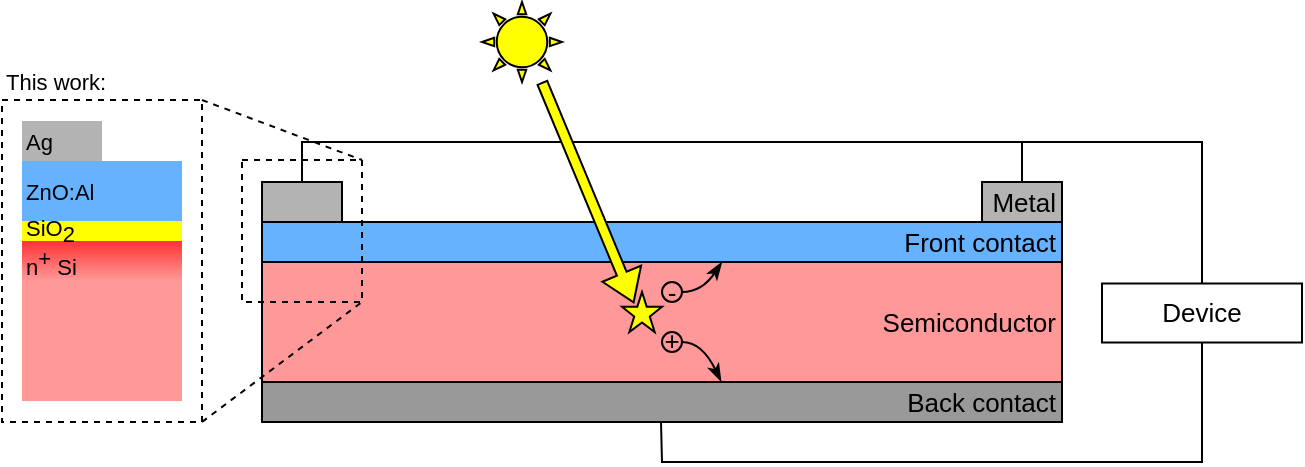 <mxfile version="20.0.4" type="device"><diagram id="KyjP0LTzByn8hGDMm__8" name="Page-1"><mxGraphModel dx="931" dy="547" grid="1" gridSize="10" guides="1" tooltips="1" connect="1" arrows="1" fold="1" page="1" pageScale="1" pageWidth="1169" pageHeight="827" math="0" shadow="0"><root><mxCell id="0"/><mxCell id="1" parent="0"/><mxCell id="QdEVLPJ4DusVG4n6pF_r-9" value="" style="rounded=0;whiteSpace=wrap;html=1;fillColor=#FF9999;" vertex="1" parent="1"><mxGeometry x="360" y="380" width="400" height="60" as="geometry"/></mxCell><mxCell id="QdEVLPJ4DusVG4n6pF_r-10" value="" style="rounded=0;whiteSpace=wrap;html=1;labelPosition=left;verticalLabelPosition=middle;align=right;verticalAlign=middle;fontSize=13;spacingRight=-82;spacingLeft=0;spacingTop=1;fillColor=#66B2FF;" vertex="1" parent="1"><mxGeometry x="360" y="360" width="400" height="20" as="geometry"/></mxCell><mxCell id="QdEVLPJ4DusVG4n6pF_r-11" value="" style="rounded=0;whiteSpace=wrap;html=1;fillColor=#999999;" vertex="1" parent="1"><mxGeometry x="360" y="440" width="400" height="20" as="geometry"/></mxCell><mxCell id="QdEVLPJ4DusVG4n6pF_r-12" value="" style="rounded=0;whiteSpace=wrap;html=1;fillColor=#B3B3B3;" vertex="1" parent="1"><mxGeometry x="720" y="340" width="40" height="20" as="geometry"/></mxCell><mxCell id="QdEVLPJ4DusVG4n6pF_r-13" value="" style="rounded=0;whiteSpace=wrap;html=1;fillColor=#B3B3B3;" vertex="1" parent="1"><mxGeometry x="360" y="340" width="40" height="20" as="geometry"/></mxCell><mxCell id="QdEVLPJ4DusVG4n6pF_r-14" value="" style="rounded=0;whiteSpace=wrap;html=1;verticalAlign=middle;horizontal=1;spacingTop=0;fontSize=13;" vertex="1" parent="1"><mxGeometry x="780" y="390.75" width="100" height="29.5" as="geometry"/></mxCell><mxCell id="QdEVLPJ4DusVG4n6pF_r-15" value="" style="endArrow=none;html=1;rounded=0;fontSize=20;exitX=0.5;exitY=0;exitDx=0;exitDy=0;entryX=0.5;entryY=0;entryDx=0;entryDy=0;" edge="1" parent="1" source="QdEVLPJ4DusVG4n6pF_r-13" target="QdEVLPJ4DusVG4n6pF_r-14"><mxGeometry width="50" height="50" relative="1" as="geometry"><mxPoint x="430" y="300" as="sourcePoint"/><mxPoint x="480" y="250" as="targetPoint"/><Array as="points"><mxPoint x="380" y="320"/><mxPoint x="830" y="320"/></Array></mxGeometry></mxCell><mxCell id="QdEVLPJ4DusVG4n6pF_r-17" value="" style="endArrow=none;html=1;rounded=0;fontSize=20;exitX=0.5;exitY=0;exitDx=0;exitDy=0;" edge="1" parent="1" source="QdEVLPJ4DusVG4n6pF_r-12"><mxGeometry width="50" height="50" relative="1" as="geometry"><mxPoint x="680" y="250" as="sourcePoint"/><mxPoint x="740" y="320" as="targetPoint"/></mxGeometry></mxCell><mxCell id="QdEVLPJ4DusVG4n6pF_r-18" value="" style="endArrow=none;html=1;rounded=0;fontSize=20;exitX=0.5;exitY=1;exitDx=0;exitDy=0;" edge="1" parent="1" source="QdEVLPJ4DusVG4n6pF_r-14"><mxGeometry width="50" height="50" relative="1" as="geometry"><mxPoint x="559.5" y="520" as="sourcePoint"/><mxPoint x="559.5" y="460" as="targetPoint"/><Array as="points"><mxPoint x="830" y="480"/><mxPoint x="560" y="480"/></Array></mxGeometry></mxCell><mxCell id="QdEVLPJ4DusVG4n6pF_r-20" value="Front contact" style="text;html=1;strokeColor=none;fillColor=none;align=right;verticalAlign=middle;whiteSpace=wrap;rounded=0;fontSize=13;spacing=3;" vertex="1" parent="1"><mxGeometry x="640" y="355" width="120" height="30" as="geometry"/></mxCell><mxCell id="QdEVLPJ4DusVG4n6pF_r-21" value="Semiconductor" style="text;html=1;strokeColor=none;fillColor=none;align=right;verticalAlign=middle;whiteSpace=wrap;rounded=0;fontSize=13;spacing=3;" vertex="1" parent="1"><mxGeometry x="640" y="395" width="120" height="30" as="geometry"/></mxCell><mxCell id="QdEVLPJ4DusVG4n6pF_r-22" value="Back contact" style="text;html=1;strokeColor=none;fillColor=none;align=right;verticalAlign=middle;whiteSpace=wrap;rounded=0;fontSize=13;spacing=3;" vertex="1" parent="1"><mxGeometry x="640" y="435" width="120" height="30" as="geometry"/></mxCell><mxCell id="QdEVLPJ4DusVG4n6pF_r-30" value="Metal" style="text;html=1;strokeColor=none;fillColor=none;align=right;verticalAlign=middle;whiteSpace=wrap;rounded=0;fontSize=13;spacing=3;" vertex="1" parent="1"><mxGeometry x="720" y="335" width="40" height="30" as="geometry"/></mxCell><mxCell id="QdEVLPJ4DusVG4n6pF_r-31" value="" style="rounded=0;whiteSpace=wrap;html=1;fontSize=13;strokeColor=none;fillColor=#66B2FF;" vertex="1" parent="1"><mxGeometry x="240" y="329.5" width="80" height="30" as="geometry"/></mxCell><mxCell id="QdEVLPJ4DusVG4n6pF_r-32" value="" style="rounded=0;whiteSpace=wrap;html=1;fillColor=#FF9999;strokeColor=none;" vertex="1" parent="1"><mxGeometry x="240" y="369.5" width="80" height="80" as="geometry"/></mxCell><mxCell id="QdEVLPJ4DusVG4n6pF_r-33" value="" style="rounded=0;whiteSpace=wrap;html=1;fontSize=13;strokeColor=none;fillColor=#FFFF00;" vertex="1" parent="1"><mxGeometry x="240" y="359.5" width="80" height="10" as="geometry"/></mxCell><mxCell id="QdEVLPJ4DusVG4n6pF_r-34" value="" style="rounded=0;whiteSpace=wrap;html=1;fillColor=#B3B3B3;strokeColor=none;" vertex="1" parent="1"><mxGeometry x="240" y="309.5" width="40" height="20" as="geometry"/></mxCell><mxCell id="QdEVLPJ4DusVG4n6pF_r-35" value="" style="rounded=0;whiteSpace=wrap;html=1;fillColor=#FF9999;gradientColor=#FF3333;gradientDirection=north;strokeColor=none;" vertex="1" parent="1"><mxGeometry x="240" y="369.5" width="80" height="20" as="geometry"/></mxCell><mxCell id="QdEVLPJ4DusVG4n6pF_r-39" value="&lt;div style=&quot;font-size: 11px;&quot; align=&quot;left&quot;&gt;ZnO:Al&lt;/div&gt;" style="text;html=1;strokeColor=none;fillColor=none;align=left;verticalAlign=middle;whiteSpace=wrap;rounded=0;fontSize=11;" vertex="1" parent="1"><mxGeometry x="240" y="329.5" width="60" height="30" as="geometry"/></mxCell><mxCell id="QdEVLPJ4DusVG4n6pF_r-40" value="n&lt;sup style=&quot;font-size: 11px;&quot;&gt;+&lt;/sup&gt; Si" style="text;html=1;strokeColor=none;fillColor=none;align=left;verticalAlign=middle;whiteSpace=wrap;rounded=0;fontSize=11;" vertex="1" parent="1"><mxGeometry x="240" y="364.5" width="60" height="30" as="geometry"/></mxCell><mxCell id="QdEVLPJ4DusVG4n6pF_r-41" value="Ag" style="text;html=1;strokeColor=none;fillColor=none;align=left;verticalAlign=middle;whiteSpace=wrap;rounded=0;fontSize=11;" vertex="1" parent="1"><mxGeometry x="240" y="304.5" width="60" height="30" as="geometry"/></mxCell><mxCell id="QdEVLPJ4DusVG4n6pF_r-42" value="SiO&lt;sub style=&quot;font-size: 11px;&quot;&gt;2&lt;/sub&gt;" style="text;html=1;strokeColor=none;fillColor=none;align=left;verticalAlign=middle;whiteSpace=wrap;rounded=0;fontSize=11;" vertex="1" parent="1"><mxGeometry x="240" y="349.5" width="60" height="30" as="geometry"/></mxCell><mxCell id="QdEVLPJ4DusVG4n6pF_r-46" value="" style="rounded=0;whiteSpace=wrap;html=1;fontSize=11;strokeColor=#000000;fillColor=none;gradientColor=#FF3333;gradientDirection=north;dashed=1;" vertex="1" parent="1"><mxGeometry x="350" y="329" width="60" height="71" as="geometry"/></mxCell><mxCell id="QdEVLPJ4DusVG4n6pF_r-47" value="" style="rounded=0;whiteSpace=wrap;html=1;fontSize=11;strokeColor=#000000;fillColor=none;gradientColor=#FF3333;gradientDirection=north;dashed=1;labelPosition=left;verticalLabelPosition=top;align=left;verticalAlign=bottom;textDirection=ltr;" vertex="1" parent="1"><mxGeometry x="230" y="299" width="100" height="161" as="geometry"/></mxCell><mxCell id="QdEVLPJ4DusVG4n6pF_r-48" value="" style="endArrow=none;dashed=1;html=1;strokeWidth=1;rounded=0;shadow=0;sketch=0;fontSize=11;jumpStyle=none;exitX=1;exitY=0;exitDx=0;exitDy=0;entryX=1;entryY=0;entryDx=0;entryDy=0;" edge="1" parent="1" source="QdEVLPJ4DusVG4n6pF_r-47" target="QdEVLPJ4DusVG4n6pF_r-46"><mxGeometry width="50" height="50" relative="1" as="geometry"><mxPoint x="370" y="480" as="sourcePoint"/><mxPoint x="420" y="430" as="targetPoint"/></mxGeometry></mxCell><mxCell id="QdEVLPJ4DusVG4n6pF_r-49" value="" style="endArrow=none;dashed=1;html=1;strokeWidth=1;rounded=0;shadow=0;sketch=0;fontSize=11;jumpStyle=none;entryX=1;entryY=1;entryDx=0;entryDy=0;exitX=1;exitY=1;exitDx=0;exitDy=0;" edge="1" parent="1" source="QdEVLPJ4DusVG4n6pF_r-47" target="QdEVLPJ4DusVG4n6pF_r-46"><mxGeometry width="50" height="50" relative="1" as="geometry"><mxPoint x="210" y="450" as="sourcePoint"/><mxPoint x="420" y="339" as="targetPoint"/></mxGeometry></mxCell><mxCell id="QdEVLPJ4DusVG4n6pF_r-50" value="&lt;div&gt;This work:&lt;/div&gt;" style="text;html=1;strokeColor=none;fillColor=none;align=left;verticalAlign=middle;whiteSpace=wrap;rounded=0;dashed=1;fontSize=11;" vertex="1" parent="1"><mxGeometry x="230" y="274.5" width="80" height="30" as="geometry"/></mxCell><mxCell id="QdEVLPJ4DusVG4n6pF_r-54" value="-" style="ellipse;whiteSpace=wrap;html=1;aspect=fixed;fontSize=13;strokeColor=#000000;fillColor=none;gradientColor=#FF3333;gradientDirection=north;spacing=3;spacingLeft=0;spacingBottom=1;spacingTop=0;" vertex="1" parent="1"><mxGeometry x="560" y="390" width="10" height="10" as="geometry"/></mxCell><mxCell id="QdEVLPJ4DusVG4n6pF_r-56" value="+" style="ellipse;whiteSpace=wrap;html=1;aspect=fixed;fontSize=13;strokeColor=#000000;fillColor=none;gradientColor=#FF3333;gradientDirection=north;spacing=0;spacingLeft=0;spacingBottom=-3;spacingTop=0;align=center;verticalAlign=bottom;" vertex="1" parent="1"><mxGeometry x="560" y="415" width="10" height="10" as="geometry"/></mxCell><mxCell id="QdEVLPJ4DusVG4n6pF_r-62" value="" style="shape=flexArrow;endArrow=classic;html=1;rounded=0;shadow=0;sketch=0;fontSize=13;strokeWidth=1;jumpStyle=none;elbow=vertical;width=5.2;endSize=4.816;endWidth=14.72;fillColor=#FFFF00;entryX=0.3;entryY=0.28;entryDx=0;entryDy=0;entryPerimeter=0;" edge="1" parent="1" target="QdEVLPJ4DusVG4n6pF_r-65"><mxGeometry width="50" height="50" relative="1" as="geometry"><mxPoint x="500" y="290" as="sourcePoint"/><mxPoint x="540" y="409.5" as="targetPoint"/></mxGeometry></mxCell><mxCell id="QdEVLPJ4DusVG4n6pF_r-65" value="" style="verticalLabelPosition=bottom;verticalAlign=top;html=1;shape=mxgraph.basic.star;fontSize=13;strokeColor=#000000;fillColor=#FFFF00;gradientColor=none;gradientDirection=north;" vertex="1" parent="1"><mxGeometry x="540" y="395" width="20" height="20" as="geometry"/></mxCell><mxCell id="QdEVLPJ4DusVG4n6pF_r-67" value="" style="endArrow=classicThin;html=1;shadow=0;sketch=0;fontSize=13;strokeWidth=1;fillColor=#FFFF00;elbow=vertical;jumpStyle=none;exitX=1;exitY=0.5;exitDx=0;exitDy=0;curved=1;entryX=0.575;entryY=1;entryDx=0;entryDy=0;entryPerimeter=0;endFill=1;" edge="1" parent="1" source="QdEVLPJ4DusVG4n6pF_r-54" target="QdEVLPJ4DusVG4n6pF_r-10"><mxGeometry width="50" height="50" relative="1" as="geometry"><mxPoint x="540" y="380" as="sourcePoint"/><mxPoint x="590" y="330" as="targetPoint"/><Array as="points"><mxPoint x="580" y="395"/></Array></mxGeometry></mxCell><mxCell id="QdEVLPJ4DusVG4n6pF_r-68" value="" style="endArrow=classicThin;html=1;shadow=0;sketch=0;fontSize=13;strokeWidth=1;fillColor=#FFFF00;elbow=vertical;jumpStyle=none;exitX=1;exitY=0.5;exitDx=0;exitDy=0;curved=1;entryX=0.574;entryY=-0.01;entryDx=0;entryDy=0;entryPerimeter=0;endFill=1;" edge="1" parent="1" source="QdEVLPJ4DusVG4n6pF_r-56" target="QdEVLPJ4DusVG4n6pF_r-11"><mxGeometry width="50" height="50" relative="1" as="geometry"><mxPoint x="580" y="405" as="sourcePoint"/><mxPoint x="594.4" y="389.8" as="targetPoint"/><Array as="points"><mxPoint x="580" y="420"/></Array></mxGeometry></mxCell><mxCell id="QdEVLPJ4DusVG4n6pF_r-69" value="" style="verticalLabelPosition=bottom;verticalAlign=top;html=1;shape=mxgraph.basic.sun;fontSize=13;strokeColor=#000000;fillColor=#FFFF00;gradientColor=none;gradientDirection=north;" vertex="1" parent="1"><mxGeometry x="470" y="250" width="40" height="40" as="geometry"/></mxCell><mxCell id="QdEVLPJ4DusVG4n6pF_r-70" value="Device" style="text;html=1;strokeColor=none;fillColor=none;align=center;verticalAlign=middle;whiteSpace=wrap;rounded=0;fontSize=13;" vertex="1" parent="1"><mxGeometry x="780" y="390" width="100" height="30" as="geometry"/></mxCell></root></mxGraphModel></diagram></mxfile>